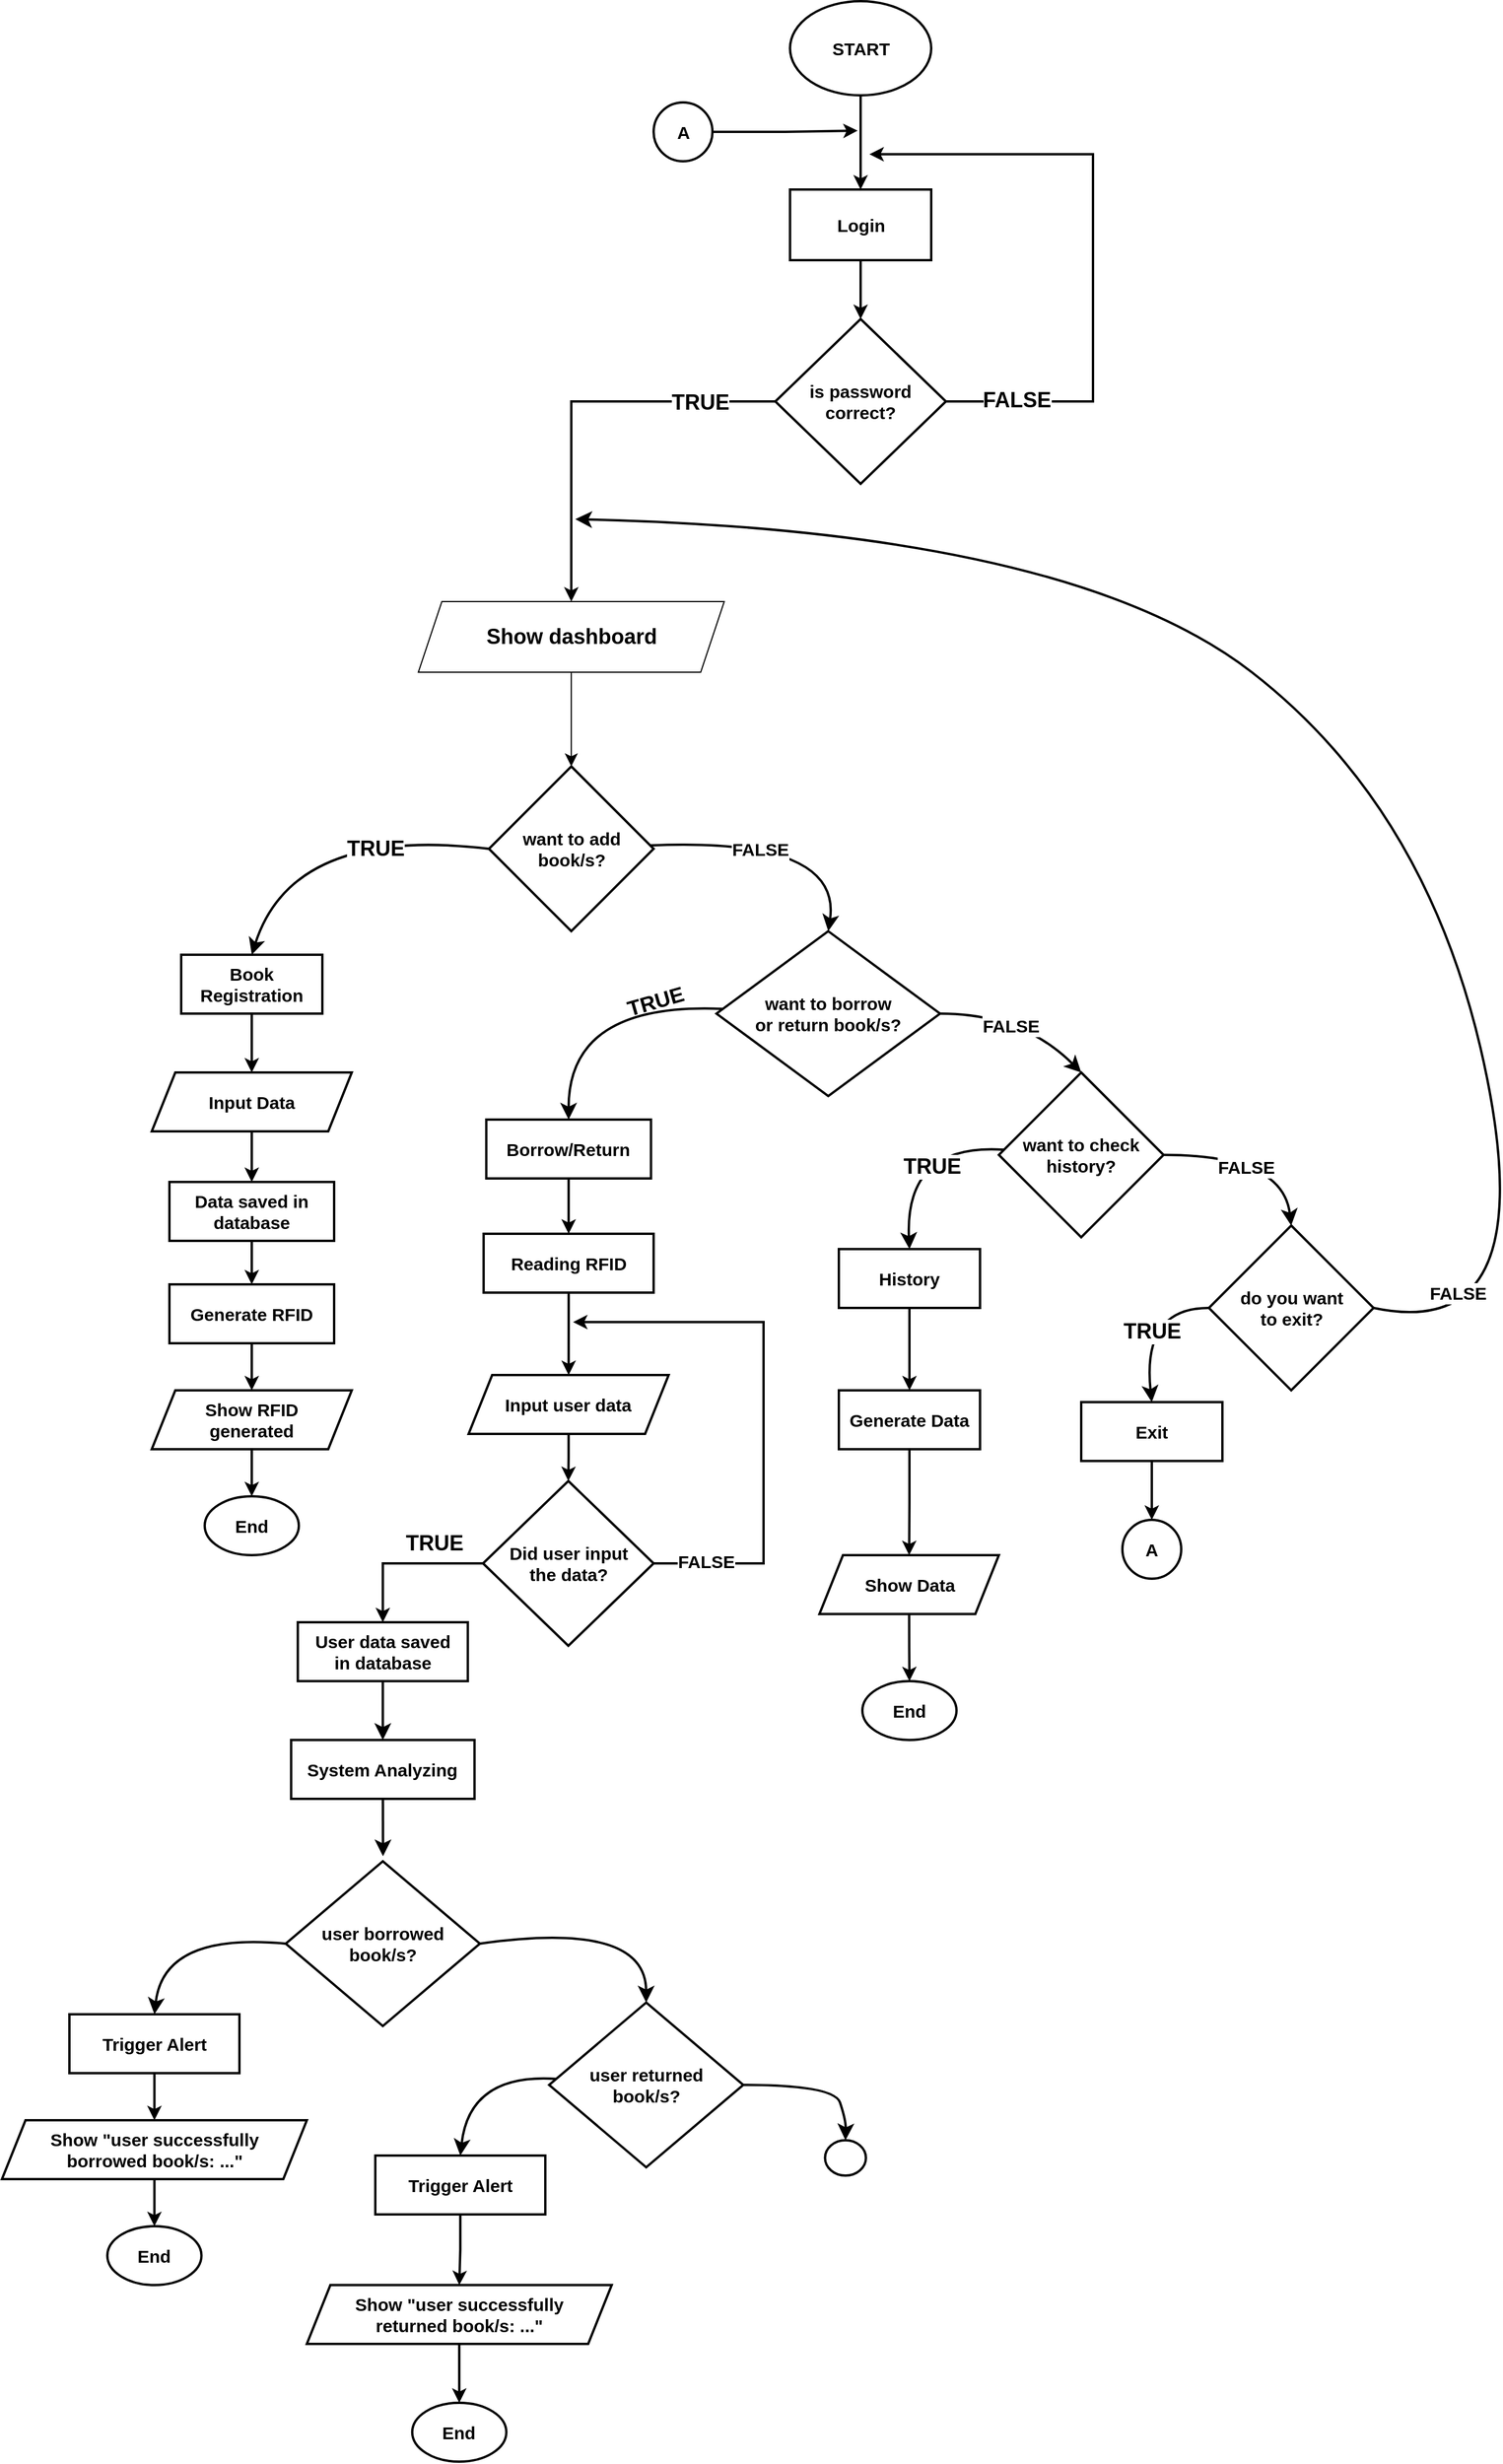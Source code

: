 <mxfile version="24.6.3" type="github">
  <diagram name="Page-1" id="PRXU1hZlVM8Uk4SJ7KCu">
    <mxGraphModel dx="1889" dy="1766" grid="1" gridSize="10" guides="1" tooltips="1" connect="1" arrows="1" fold="1" page="1" pageScale="1" pageWidth="827" pageHeight="1169" math="0" shadow="0">
      <root>
        <mxCell id="0" />
        <mxCell id="1" parent="0" />
        <mxCell id="YvSHBj9nITVbGV-RtpjT-1" style="edgeStyle=orthogonalEdgeStyle;rounded=0;orthogonalLoop=1;jettySize=auto;html=1;entryX=0.5;entryY=0;entryDx=0;entryDy=0;strokeWidth=2;" parent="1" source="RK07qviHWXPntt6VI_ai-1" target="RK07qviHWXPntt6VI_ai-3" edge="1">
          <mxGeometry relative="1" as="geometry" />
        </mxCell>
        <mxCell id="RK07qviHWXPntt6VI_ai-1" value="&lt;span style=&quot;font-size: 15px;&quot;&gt;&lt;font style=&quot;font-size: 15px;&quot;&gt;START&lt;/font&gt;&lt;/span&gt;" style="ellipse;whiteSpace=wrap;html=1;strokeWidth=2;fontSize=15;fontStyle=1" parent="1" vertex="1">
          <mxGeometry x="552.5" y="-570" width="120" height="80" as="geometry" />
        </mxCell>
        <mxCell id="POHbpeQ7061OKFFoYMC8-3" style="edgeStyle=orthogonalEdgeStyle;rounded=0;orthogonalLoop=1;jettySize=auto;html=1;entryX=0.5;entryY=0;entryDx=0;entryDy=0;strokeWidth=2;" parent="1" source="RK07qviHWXPntt6VI_ai-2" target="POHbpeQ7061OKFFoYMC8-2" edge="1">
          <mxGeometry relative="1" as="geometry" />
        </mxCell>
        <mxCell id="RK07qviHWXPntt6VI_ai-2" value="Input Data" style="shape=parallelogram;perimeter=parallelogramPerimeter;whiteSpace=wrap;html=1;fixedSize=1;strokeWidth=2;fontSize=15;fontStyle=1" parent="1" vertex="1">
          <mxGeometry x="10" y="340" width="170" height="50" as="geometry" />
        </mxCell>
        <mxCell id="YvSHBj9nITVbGV-RtpjT-2" style="edgeStyle=orthogonalEdgeStyle;rounded=0;orthogonalLoop=1;jettySize=auto;html=1;entryX=0.5;entryY=0;entryDx=0;entryDy=0;strokeWidth=2;" parent="1" source="RK07qviHWXPntt6VI_ai-3" target="RK07qviHWXPntt6VI_ai-4" edge="1">
          <mxGeometry relative="1" as="geometry" />
        </mxCell>
        <mxCell id="RK07qviHWXPntt6VI_ai-3" value="Login" style="rounded=0;whiteSpace=wrap;html=1;strokeWidth=2;fontSize=15;fontStyle=1" parent="1" vertex="1">
          <mxGeometry x="552.5" y="-410" width="120" height="60" as="geometry" />
        </mxCell>
        <mxCell id="YvSHBj9nITVbGV-RtpjT-3" style="edgeStyle=orthogonalEdgeStyle;rounded=0;orthogonalLoop=1;jettySize=auto;html=1;exitX=1;exitY=0.5;exitDx=0;exitDy=0;strokeWidth=2;" parent="1" source="RK07qviHWXPntt6VI_ai-4" edge="1">
          <mxGeometry relative="1" as="geometry">
            <mxPoint x="620" y="-440" as="targetPoint" />
            <Array as="points">
              <mxPoint x="810" y="-230" />
              <mxPoint x="810" y="-440" />
            </Array>
          </mxGeometry>
        </mxCell>
        <mxCell id="YvSHBj9nITVbGV-RtpjT-12" value="&lt;font style=&quot;font-size: 18px;&quot;&gt;FALSE&lt;/font&gt;" style="edgeLabel;html=1;align=center;verticalAlign=middle;resizable=0;points=[];fontSize=20;fontStyle=1" parent="YvSHBj9nITVbGV-RtpjT-3" vertex="1" connectable="0">
          <mxGeometry x="-0.794" y="2" relative="1" as="geometry">
            <mxPoint x="6" as="offset" />
          </mxGeometry>
        </mxCell>
        <mxCell id="YvSHBj9nITVbGV-RtpjT-11" style="edgeStyle=orthogonalEdgeStyle;rounded=0;orthogonalLoop=1;jettySize=auto;html=1;strokeWidth=2;entryX=0.5;entryY=0;entryDx=0;entryDy=0;exitX=0;exitY=0.5;exitDx=0;exitDy=0;" parent="1" source="RK07qviHWXPntt6VI_ai-4" edge="1" target="Vg0lB_qaHBw4f4yb_gA_-2">
          <mxGeometry relative="1" as="geometry">
            <mxPoint x="476" y="-50" as="targetPoint" />
          </mxGeometry>
        </mxCell>
        <mxCell id="YvSHBj9nITVbGV-RtpjT-13" value="&lt;font style=&quot;font-size: 18px;&quot;&gt;TRUE&lt;/font&gt;" style="edgeLabel;html=1;align=center;verticalAlign=middle;resizable=0;points=[];fontStyle=1" parent="YvSHBj9nITVbGV-RtpjT-11" vertex="1" connectable="0">
          <mxGeometry x="-0.621" y="1" relative="1" as="geometry">
            <mxPoint x="1" as="offset" />
          </mxGeometry>
        </mxCell>
        <mxCell id="RK07qviHWXPntt6VI_ai-4" value="is password correct?" style="rhombus;whiteSpace=wrap;html=1;strokeWidth=2;fontSize=15;fontStyle=1" parent="1" vertex="1">
          <mxGeometry x="540" y="-300" width="145" height="140" as="geometry" />
        </mxCell>
        <mxCell id="YvSHBj9nITVbGV-RtpjT-20" style="edgeStyle=orthogonalEdgeStyle;rounded=0;orthogonalLoop=1;jettySize=auto;html=1;entryX=0.5;entryY=0;entryDx=0;entryDy=0;strokeWidth=2;" parent="1" source="YvSHBj9nITVbGV-RtpjT-4" target="RK07qviHWXPntt6VI_ai-2" edge="1">
          <mxGeometry relative="1" as="geometry" />
        </mxCell>
        <mxCell id="YvSHBj9nITVbGV-RtpjT-4" value="Book Registration" style="rounded=0;whiteSpace=wrap;html=1;strokeWidth=2;fontSize=15;fontStyle=1" parent="1" vertex="1">
          <mxGeometry x="35" y="240" width="120" height="50" as="geometry" />
        </mxCell>
        <mxCell id="YvSHBj9nITVbGV-RtpjT-5" value="Borrow/Return" style="rounded=0;whiteSpace=wrap;html=1;strokeWidth=2;fontSize=15;fontStyle=1" parent="1" vertex="1">
          <mxGeometry x="294.32" y="380" width="140" height="50" as="geometry" />
        </mxCell>
        <mxCell id="YvSHBj9nITVbGV-RtpjT-25" style="edgeStyle=orthogonalEdgeStyle;rounded=0;orthogonalLoop=1;jettySize=auto;html=1;entryX=0.5;entryY=0;entryDx=0;entryDy=0;strokeWidth=2;" parent="1" source="YvSHBj9nITVbGV-RtpjT-6" target="YvSHBj9nITVbGV-RtpjT-24" edge="1">
          <mxGeometry relative="1" as="geometry" />
        </mxCell>
        <mxCell id="YvSHBj9nITVbGV-RtpjT-6" value="History" style="rounded=0;whiteSpace=wrap;html=1;strokeWidth=2;fontSize=15;fontStyle=1" parent="1" vertex="1">
          <mxGeometry x="594" y="490" width="120" height="50" as="geometry" />
        </mxCell>
        <mxCell id="YvSHBj9nITVbGV-RtpjT-16" style="edgeStyle=orthogonalEdgeStyle;rounded=0;orthogonalLoop=1;jettySize=auto;html=1;entryX=0.5;entryY=0;entryDx=0;entryDy=0;strokeWidth=2;" parent="1" source="YvSHBj9nITVbGV-RtpjT-7" target="YvSHBj9nITVbGV-RtpjT-15" edge="1">
          <mxGeometry relative="1" as="geometry" />
        </mxCell>
        <mxCell id="YvSHBj9nITVbGV-RtpjT-7" value="Exit" style="rounded=0;whiteSpace=wrap;html=1;strokeWidth=2;fontSize=15;fontStyle=1" parent="1" vertex="1">
          <mxGeometry x="800" y="620" width="120" height="50" as="geometry" />
        </mxCell>
        <mxCell id="POHbpeQ7061OKFFoYMC8-7" style="edgeStyle=orthogonalEdgeStyle;rounded=0;orthogonalLoop=1;jettySize=auto;html=1;entryX=0.5;entryY=0;entryDx=0;entryDy=0;strokeWidth=2;exitX=0.5;exitY=1;exitDx=0;exitDy=0;" parent="1" source="YvSHBj9nITVbGV-RtpjT-5" target="POHbpeQ7061OKFFoYMC8-6" edge="1">
          <mxGeometry relative="1" as="geometry">
            <mxPoint x="364.32" y="527" as="sourcePoint" />
          </mxGeometry>
        </mxCell>
        <mxCell id="YvSHBj9nITVbGV-RtpjT-15" value="&lt;font style=&quot;font-size: 15px;&quot;&gt;A&lt;/font&gt;" style="ellipse;whiteSpace=wrap;html=1;aspect=fixed;fontSize=15;fontStyle=1;strokeWidth=2;" parent="1" vertex="1">
          <mxGeometry x="835" y="720" width="50" height="50" as="geometry" />
        </mxCell>
        <mxCell id="YvSHBj9nITVbGV-RtpjT-18" style="edgeStyle=orthogonalEdgeStyle;rounded=0;orthogonalLoop=1;jettySize=auto;html=1;strokeWidth=2;" parent="1" source="YvSHBj9nITVbGV-RtpjT-17" edge="1">
          <mxGeometry relative="1" as="geometry">
            <mxPoint x="610" y="-460" as="targetPoint" />
          </mxGeometry>
        </mxCell>
        <mxCell id="YvSHBj9nITVbGV-RtpjT-17" value="&lt;font style=&quot;font-size: 15px;&quot;&gt;A&lt;/font&gt;" style="ellipse;whiteSpace=wrap;html=1;aspect=fixed;fontSize=15;fontStyle=1;strokeWidth=2;" parent="1" vertex="1">
          <mxGeometry x="436.57" y="-484" width="50" height="50" as="geometry" />
        </mxCell>
        <mxCell id="YvSHBj9nITVbGV-RtpjT-27" style="edgeStyle=orthogonalEdgeStyle;rounded=0;orthogonalLoop=1;jettySize=auto;html=1;strokeWidth=2;entryX=0.5;entryY=0;entryDx=0;entryDy=0;" parent="1" source="YvSHBj9nITVbGV-RtpjT-24" edge="1" target="YvSHBj9nITVbGV-RtpjT-31">
          <mxGeometry relative="1" as="geometry">
            <mxPoint x="654" y="691" as="targetPoint" />
          </mxGeometry>
        </mxCell>
        <mxCell id="YvSHBj9nITVbGV-RtpjT-24" value="Generate Data" style="rounded=0;whiteSpace=wrap;html=1;strokeWidth=2;fontSize=15;fontStyle=1" parent="1" vertex="1">
          <mxGeometry x="594" y="610" width="120" height="50" as="geometry" />
        </mxCell>
        <mxCell id="YvSHBj9nITVbGV-RtpjT-30" style="edgeStyle=orthogonalEdgeStyle;rounded=0;orthogonalLoop=1;jettySize=auto;html=1;entryX=0.5;entryY=0;entryDx=0;entryDy=0;strokeWidth=2;exitX=0.5;exitY=1;exitDx=0;exitDy=0;" parent="1" source="YvSHBj9nITVbGV-RtpjT-31" target="YvSHBj9nITVbGV-RtpjT-29" edge="1">
          <mxGeometry relative="1" as="geometry" />
        </mxCell>
        <mxCell id="YvSHBj9nITVbGV-RtpjT-29" value="&lt;span style=&quot;font-size: 15px;&quot;&gt;&lt;font style=&quot;font-size: 15px;&quot;&gt;End&lt;/font&gt;&lt;/span&gt;" style="ellipse;whiteSpace=wrap;html=1;strokeWidth=2;fontSize=15;fontStyle=1" parent="1" vertex="1">
          <mxGeometry x="614" y="857" width="80" height="50" as="geometry" />
        </mxCell>
        <mxCell id="YvSHBj9nITVbGV-RtpjT-31" value="Show Data" style="shape=parallelogram;perimeter=parallelogramPerimeter;whiteSpace=wrap;html=1;fixedSize=1;strokeWidth=2;fontSize=15;fontStyle=1" parent="1" vertex="1">
          <mxGeometry x="577.5" y="750" width="152.5" height="50" as="geometry" />
        </mxCell>
        <mxCell id="POHbpeQ7061OKFFoYMC8-2" value="Data saved in database" style="rounded=0;whiteSpace=wrap;html=1;strokeWidth=2;fontSize=15;fontStyle=1" parent="1" vertex="1">
          <mxGeometry x="25" y="433" width="140" height="50" as="geometry" />
        </mxCell>
        <mxCell id="POHbpeQ7061OKFFoYMC8-4" style="edgeStyle=orthogonalEdgeStyle;rounded=0;orthogonalLoop=1;jettySize=auto;html=1;entryX=0.5;entryY=0;entryDx=0;entryDy=0;strokeWidth=2;exitX=0.5;exitY=1;exitDx=0;exitDy=0;" parent="1" source="POHbpeQ7061OKFFoYMC8-2" target="POHbpeQ7061OKFFoYMC8-27" edge="1">
          <mxGeometry relative="1" as="geometry">
            <mxPoint x="95" y="551.5" as="sourcePoint" />
          </mxGeometry>
        </mxCell>
        <mxCell id="POHbpeQ7061OKFFoYMC8-5" value="&lt;span style=&quot;font-size: 15px;&quot;&gt;&lt;font style=&quot;font-size: 15px;&quot;&gt;End&lt;/font&gt;&lt;/span&gt;" style="ellipse;whiteSpace=wrap;html=1;strokeWidth=2;fontSize=15;fontStyle=1" parent="1" vertex="1">
          <mxGeometry x="55" y="700" width="80" height="50" as="geometry" />
        </mxCell>
        <mxCell id="POHbpeQ7061OKFFoYMC8-38" style="edgeStyle=orthogonalEdgeStyle;rounded=0;orthogonalLoop=1;jettySize=auto;html=1;entryX=0.5;entryY=0;entryDx=0;entryDy=0;strokeWidth=2;" parent="1" source="POHbpeQ7061OKFFoYMC8-6" target="POHbpeQ7061OKFFoYMC8-37" edge="1">
          <mxGeometry relative="1" as="geometry" />
        </mxCell>
        <mxCell id="POHbpeQ7061OKFFoYMC8-6" value="Reading RFID" style="rounded=0;whiteSpace=wrap;html=1;strokeWidth=2;fontSize=15;fontStyle=1" parent="1" vertex="1">
          <mxGeometry x="292.07" y="477" width="144.5" height="50" as="geometry" />
        </mxCell>
        <mxCell id="POHbpeQ7061OKFFoYMC8-28" style="edgeStyle=orthogonalEdgeStyle;rounded=0;orthogonalLoop=1;jettySize=auto;html=1;strokeWidth=2;entryX=0.5;entryY=0;entryDx=0;entryDy=0;" parent="1" source="POHbpeQ7061OKFFoYMC8-27" target="POHbpeQ7061OKFFoYMC8-29" edge="1">
          <mxGeometry relative="1" as="geometry">
            <mxPoint x="95" y="640" as="targetPoint" />
          </mxGeometry>
        </mxCell>
        <mxCell id="POHbpeQ7061OKFFoYMC8-27" value="Generate RFID" style="rounded=0;whiteSpace=wrap;html=1;strokeWidth=2;fontSize=15;fontStyle=1" parent="1" vertex="1">
          <mxGeometry x="25" y="520" width="140" height="50" as="geometry" />
        </mxCell>
        <mxCell id="POHbpeQ7061OKFFoYMC8-30" style="edgeStyle=orthogonalEdgeStyle;rounded=0;orthogonalLoop=1;jettySize=auto;html=1;strokeWidth=2;" parent="1" source="POHbpeQ7061OKFFoYMC8-29" target="POHbpeQ7061OKFFoYMC8-5" edge="1">
          <mxGeometry relative="1" as="geometry" />
        </mxCell>
        <mxCell id="POHbpeQ7061OKFFoYMC8-29" value="Show RFID&lt;div&gt;generated&lt;/div&gt;" style="shape=parallelogram;perimeter=parallelogramPerimeter;whiteSpace=wrap;html=1;fixedSize=1;strokeWidth=2;fontSize=15;fontStyle=1" parent="1" vertex="1">
          <mxGeometry x="10" y="610" width="170" height="50" as="geometry" />
        </mxCell>
        <mxCell id="POHbpeQ7061OKFFoYMC8-47" style="edgeStyle=orthogonalEdgeStyle;rounded=0;orthogonalLoop=1;jettySize=auto;html=1;entryX=0.5;entryY=0;entryDx=0;entryDy=0;strokeWidth=2;" parent="1" source="POHbpeQ7061OKFFoYMC8-37" target="POHbpeQ7061OKFFoYMC8-41" edge="1">
          <mxGeometry relative="1" as="geometry" />
        </mxCell>
        <mxCell id="POHbpeQ7061OKFFoYMC8-37" value="Input user data" style="shape=parallelogram;perimeter=parallelogramPerimeter;whiteSpace=wrap;html=1;fixedSize=1;strokeWidth=2;fontSize=15;fontStyle=1" parent="1" vertex="1">
          <mxGeometry x="279.32" y="597" width="170" height="50" as="geometry" />
        </mxCell>
        <mxCell id="Vg0lB_qaHBw4f4yb_gA_-39" style="edgeStyle=none;curved=1;rounded=0;orthogonalLoop=1;jettySize=auto;html=1;entryX=0.5;entryY=0;entryDx=0;entryDy=0;fontSize=12;startSize=8;endSize=8;strokeWidth=2;" edge="1" parent="1" source="POHbpeQ7061OKFFoYMC8-39" target="Vg0lB_qaHBw4f4yb_gA_-45">
          <mxGeometry relative="1" as="geometry" />
        </mxCell>
        <mxCell id="POHbpeQ7061OKFFoYMC8-39" value="User data saved&lt;div&gt;in database&lt;/div&gt;" style="rounded=0;whiteSpace=wrap;html=1;strokeWidth=2;fontSize=15;fontStyle=1" parent="1" vertex="1">
          <mxGeometry x="134.14" y="807" width="144.5" height="50" as="geometry" />
        </mxCell>
        <mxCell id="POHbpeQ7061OKFFoYMC8-42" style="edgeStyle=orthogonalEdgeStyle;rounded=0;orthogonalLoop=1;jettySize=auto;html=1;entryX=0.5;entryY=0;entryDx=0;entryDy=0;strokeWidth=2;exitX=0;exitY=0.5;exitDx=0;exitDy=0;" parent="1" source="POHbpeQ7061OKFFoYMC8-41" target="POHbpeQ7061OKFFoYMC8-39" edge="1">
          <mxGeometry relative="1" as="geometry">
            <mxPoint x="338.39" y="840.0" as="sourcePoint" />
          </mxGeometry>
        </mxCell>
        <mxCell id="POHbpeQ7061OKFFoYMC8-51" value="&lt;span style=&quot;font-size: 18px;&quot;&gt;&lt;b&gt;TRUE&lt;/b&gt;&lt;/span&gt;" style="edgeLabel;html=1;align=center;verticalAlign=middle;resizable=0;points=[];rotation=-16;" parent="POHbpeQ7061OKFFoYMC8-42" vertex="1" connectable="0">
          <mxGeometry x="-0.425" y="1" relative="1" as="geometry">
            <mxPoint x="185" y="-478" as="offset" />
          </mxGeometry>
        </mxCell>
        <mxCell id="POHbpeQ7061OKFFoYMC8-49" style="edgeStyle=orthogonalEdgeStyle;rounded=0;orthogonalLoop=1;jettySize=auto;html=1;exitX=1;exitY=0.5;exitDx=0;exitDy=0;strokeWidth=2;" parent="1" source="POHbpeQ7061OKFFoYMC8-41" edge="1">
          <mxGeometry relative="1" as="geometry">
            <mxPoint x="368.07" y="552" as="targetPoint" />
            <mxPoint x="367.32" y="807" as="sourcePoint" />
            <Array as="points">
              <mxPoint x="530" y="757" />
              <mxPoint x="530" y="552" />
            </Array>
          </mxGeometry>
        </mxCell>
        <mxCell id="POHbpeQ7061OKFFoYMC8-50" value="&lt;font style=&quot;font-size: 15px;&quot;&gt;FALSE&lt;/font&gt;" style="edgeLabel;html=1;align=center;verticalAlign=middle;resizable=0;points=[];fontStyle=1" parent="POHbpeQ7061OKFFoYMC8-49" vertex="1" connectable="0">
          <mxGeometry x="-0.833" y="1" relative="1" as="geometry">
            <mxPoint x="6" y="-1" as="offset" />
          </mxGeometry>
        </mxCell>
        <mxCell id="POHbpeQ7061OKFFoYMC8-41" value="Did user input&lt;div&gt;the data?&lt;/div&gt;" style="rhombus;whiteSpace=wrap;html=1;strokeWidth=2;fontSize=15;fontStyle=1" parent="1" vertex="1">
          <mxGeometry x="291.57" y="687" width="145" height="140" as="geometry" />
        </mxCell>
        <mxCell id="POHbpeQ7061OKFFoYMC8-46" style="edgeStyle=orthogonalEdgeStyle;rounded=0;orthogonalLoop=1;jettySize=auto;html=1;entryX=0.5;entryY=0;entryDx=0;entryDy=0;strokeWidth=2;" parent="1" source="POHbpeQ7061OKFFoYMC8-43" target="POHbpeQ7061OKFFoYMC8-45" edge="1">
          <mxGeometry relative="1" as="geometry" />
        </mxCell>
        <mxCell id="POHbpeQ7061OKFFoYMC8-43" value="Trigger Alert" style="rounded=0;whiteSpace=wrap;html=1;strokeWidth=2;fontSize=15;fontStyle=1" parent="1" vertex="1">
          <mxGeometry x="200" y="1260" width="144.5" height="50" as="geometry" />
        </mxCell>
        <mxCell id="POHbpeQ7061OKFFoYMC8-53" style="edgeStyle=orthogonalEdgeStyle;rounded=0;orthogonalLoop=1;jettySize=auto;html=1;entryX=0.5;entryY=0;entryDx=0;entryDy=0;strokeWidth=2;" parent="1" source="POHbpeQ7061OKFFoYMC8-45" target="POHbpeQ7061OKFFoYMC8-52" edge="1">
          <mxGeometry relative="1" as="geometry" />
        </mxCell>
        <mxCell id="POHbpeQ7061OKFFoYMC8-45" value="Show &quot;user&amp;nbsp;successfully&lt;div&gt;returned book/s: ...&quot;&lt;/div&gt;" style="shape=parallelogram;perimeter=parallelogramPerimeter;whiteSpace=wrap;html=1;fixedSize=1;strokeWidth=2;fontSize=15;fontStyle=1" parent="1" vertex="1">
          <mxGeometry x="141.81" y="1370" width="259.13" height="50" as="geometry" />
        </mxCell>
        <mxCell id="POHbpeQ7061OKFFoYMC8-52" value="&lt;span style=&quot;font-size: 15px;&quot;&gt;&lt;font style=&quot;font-size: 15px;&quot;&gt;End&lt;/font&gt;&lt;/span&gt;" style="ellipse;whiteSpace=wrap;html=1;strokeWidth=2;fontSize=15;fontStyle=1" parent="1" vertex="1">
          <mxGeometry x="231.37" y="1470" width="80" height="50" as="geometry" />
        </mxCell>
        <mxCell id="Vg0lB_qaHBw4f4yb_gA_-15" style="edgeStyle=none;curved=1;rounded=0;orthogonalLoop=1;jettySize=auto;html=1;entryX=0.5;entryY=0;entryDx=0;entryDy=0;fontSize=12;startSize=8;endSize=8;strokeWidth=2;" edge="1" parent="1" source="Vg0lB_qaHBw4f4yb_gA_-1" target="Vg0lB_qaHBw4f4yb_gA_-9">
          <mxGeometry relative="1" as="geometry">
            <Array as="points">
              <mxPoint x="597" y="140" />
            </Array>
          </mxGeometry>
        </mxCell>
        <mxCell id="Vg0lB_qaHBw4f4yb_gA_-22" style="edgeStyle=none;curved=1;rounded=0;orthogonalLoop=1;jettySize=auto;html=1;entryX=0.5;entryY=0;entryDx=0;entryDy=0;fontSize=12;startSize=8;endSize=8;strokeWidth=2;exitX=0;exitY=0.5;exitDx=0;exitDy=0;" edge="1" parent="1" source="Vg0lB_qaHBw4f4yb_gA_-1" target="YvSHBj9nITVbGV-RtpjT-4">
          <mxGeometry relative="1" as="geometry">
            <Array as="points">
              <mxPoint x="130" y="130" />
            </Array>
          </mxGeometry>
        </mxCell>
        <mxCell id="Vg0lB_qaHBw4f4yb_gA_-1" value="want to add&lt;div style=&quot;font-size: 15px;&quot;&gt;book/s?&lt;/div&gt;" style="rhombus;whiteSpace=wrap;html=1;strokeWidth=2;fontSize=15;fontStyle=1" vertex="1" parent="1">
          <mxGeometry x="296.57" y="80" width="140" height="140" as="geometry" />
        </mxCell>
        <mxCell id="Vg0lB_qaHBw4f4yb_gA_-3" style="edgeStyle=none;curved=1;rounded=0;orthogonalLoop=1;jettySize=auto;html=1;entryX=0.5;entryY=0;entryDx=0;entryDy=0;fontSize=12;startSize=8;endSize=8;" edge="1" parent="1" source="Vg0lB_qaHBw4f4yb_gA_-2" target="Vg0lB_qaHBw4f4yb_gA_-1">
          <mxGeometry relative="1" as="geometry" />
        </mxCell>
        <mxCell id="Vg0lB_qaHBw4f4yb_gA_-2" value="Show dashboard" style="shape=parallelogram;perimeter=parallelogramPerimeter;whiteSpace=wrap;html=1;fixedSize=1;fontSize=18;fontStyle=1" vertex="1" parent="1">
          <mxGeometry x="236.57" y="-60" width="260" height="60" as="geometry" />
        </mxCell>
        <mxCell id="Vg0lB_qaHBw4f4yb_gA_-16" style="edgeStyle=none;curved=1;rounded=0;orthogonalLoop=1;jettySize=auto;html=1;entryX=0.5;entryY=0;entryDx=0;entryDy=0;fontSize=12;startSize=8;endSize=8;strokeWidth=2;" edge="1" parent="1" source="Vg0lB_qaHBw4f4yb_gA_-9" target="Vg0lB_qaHBw4f4yb_gA_-12">
          <mxGeometry relative="1" as="geometry">
            <Array as="points">
              <mxPoint x="750" y="290" />
            </Array>
          </mxGeometry>
        </mxCell>
        <mxCell id="Vg0lB_qaHBw4f4yb_gA_-21" style="edgeStyle=none;curved=1;rounded=0;orthogonalLoop=1;jettySize=auto;html=1;entryX=0.5;entryY=0;entryDx=0;entryDy=0;fontSize=12;startSize=8;endSize=8;strokeWidth=2;" edge="1" parent="1" source="Vg0lB_qaHBw4f4yb_gA_-9" target="YvSHBj9nITVbGV-RtpjT-5">
          <mxGeometry relative="1" as="geometry">
            <Array as="points">
              <mxPoint x="364" y="280" />
            </Array>
          </mxGeometry>
        </mxCell>
        <mxCell id="Vg0lB_qaHBw4f4yb_gA_-9" value="want to borrow or&amp;nbsp;&lt;span style=&quot;background-color: initial;&quot;&gt;return&amp;nbsp;&lt;/span&gt;&lt;span style=&quot;background-color: initial;&quot;&gt;book/s?&lt;/span&gt;" style="rhombus;whiteSpace=wrap;html=1;strokeWidth=2;fontSize=15;fontStyle=1" vertex="1" parent="1">
          <mxGeometry x="490" y="220" width="190" height="140" as="geometry" />
        </mxCell>
        <mxCell id="Vg0lB_qaHBw4f4yb_gA_-17" style="edgeStyle=none;curved=1;rounded=0;orthogonalLoop=1;jettySize=auto;html=1;entryX=0.5;entryY=0;entryDx=0;entryDy=0;fontSize=12;startSize=8;endSize=8;strokeWidth=2;exitX=1;exitY=0.5;exitDx=0;exitDy=0;" edge="1" parent="1" source="Vg0lB_qaHBw4f4yb_gA_-12" target="Vg0lB_qaHBw4f4yb_gA_-13">
          <mxGeometry relative="1" as="geometry">
            <mxPoint x="901.5" y="410.0" as="sourcePoint" />
            <Array as="points">
              <mxPoint x="971.5" y="410" />
            </Array>
          </mxGeometry>
        </mxCell>
        <mxCell id="Vg0lB_qaHBw4f4yb_gA_-20" style="edgeStyle=none;curved=1;rounded=0;orthogonalLoop=1;jettySize=auto;html=1;entryX=0.5;entryY=0;entryDx=0;entryDy=0;fontSize=12;startSize=8;endSize=8;strokeWidth=2;" edge="1" parent="1" source="Vg0lB_qaHBw4f4yb_gA_-12" target="YvSHBj9nITVbGV-RtpjT-6">
          <mxGeometry relative="1" as="geometry">
            <Array as="points">
              <mxPoint x="650" y="400" />
            </Array>
          </mxGeometry>
        </mxCell>
        <mxCell id="Vg0lB_qaHBw4f4yb_gA_-12" value="want to check&lt;div style=&quot;font-size: 15px;&quot;&gt;history?&lt;/div&gt;" style="rhombus;whiteSpace=wrap;html=1;strokeWidth=2;fontSize=15;fontStyle=1" vertex="1" parent="1">
          <mxGeometry x="730" y="340" width="140" height="140" as="geometry" />
        </mxCell>
        <mxCell id="Vg0lB_qaHBw4f4yb_gA_-19" style="edgeStyle=none;curved=1;rounded=0;orthogonalLoop=1;jettySize=auto;html=1;entryX=0.5;entryY=0;entryDx=0;entryDy=0;fontSize=12;startSize=8;endSize=8;strokeWidth=2;" edge="1" parent="1" source="Vg0lB_qaHBw4f4yb_gA_-13" target="YvSHBj9nITVbGV-RtpjT-7">
          <mxGeometry relative="1" as="geometry">
            <Array as="points">
              <mxPoint x="851.5" y="540" />
            </Array>
          </mxGeometry>
        </mxCell>
        <mxCell id="Vg0lB_qaHBw4f4yb_gA_-23" style="edgeStyle=none;curved=1;rounded=0;orthogonalLoop=1;jettySize=auto;html=1;fontSize=12;startSize=8;endSize=8;exitX=1;exitY=0.5;exitDx=0;exitDy=0;strokeWidth=2;" edge="1" parent="1" source="Vg0lB_qaHBw4f4yb_gA_-13">
          <mxGeometry relative="1" as="geometry">
            <mxPoint x="370" y="-130" as="targetPoint" />
            <Array as="points">
              <mxPoint x="1190" y="570" />
              <mxPoint x="1100" y="120" />
              <mxPoint x="790" y="-120" />
            </Array>
          </mxGeometry>
        </mxCell>
        <mxCell id="Vg0lB_qaHBw4f4yb_gA_-13" value="do you want&lt;div style=&quot;font-size: 15px;&quot;&gt;to exit?&lt;/div&gt;" style="rhombus;whiteSpace=wrap;html=1;strokeWidth=2;fontSize=15;fontStyle=1" vertex="1" parent="1">
          <mxGeometry x="908.5" y="470" width="140" height="140" as="geometry" />
        </mxCell>
        <mxCell id="Vg0lB_qaHBw4f4yb_gA_-24" value="&lt;font style=&quot;font-size: 15px;&quot;&gt;FALSE&lt;/font&gt;" style="edgeLabel;html=1;align=center;verticalAlign=middle;resizable=0;points=[];fontStyle=1" vertex="1" connectable="0" parent="1">
          <mxGeometry x="740.0" y="300.0" as="geometry" />
        </mxCell>
        <mxCell id="Vg0lB_qaHBw4f4yb_gA_-25" value="&lt;font style=&quot;font-size: 15px;&quot;&gt;FALSE&lt;/font&gt;" style="edgeLabel;html=1;align=center;verticalAlign=middle;resizable=0;points=[];fontStyle=1" vertex="1" connectable="0" parent="1">
          <mxGeometry x="940.0" y="420.0" as="geometry" />
        </mxCell>
        <mxCell id="Vg0lB_qaHBw4f4yb_gA_-26" value="&lt;font style=&quot;font-size: 15px;&quot;&gt;FALSE&lt;/font&gt;" style="edgeLabel;html=1;align=center;verticalAlign=middle;resizable=0;points=[];fontStyle=1" vertex="1" connectable="0" parent="1">
          <mxGeometry x="1120" y="527.0" as="geometry" />
        </mxCell>
        <mxCell id="Vg0lB_qaHBw4f4yb_gA_-27" value="&lt;font style=&quot;font-size: 15px;&quot;&gt;FALSE&lt;/font&gt;" style="edgeLabel;html=1;align=center;verticalAlign=middle;resizable=0;points=[];fontStyle=1" vertex="1" connectable="0" parent="1">
          <mxGeometry x="527.0" y="150.0" as="geometry" />
        </mxCell>
        <mxCell id="Vg0lB_qaHBw4f4yb_gA_-28" value="&lt;span style=&quot;font-size: 18px;&quot;&gt;&lt;b&gt;TRUE&lt;/b&gt;&lt;/span&gt;" style="edgeLabel;html=1;align=center;verticalAlign=middle;resizable=0;points=[];" vertex="1" connectable="0" parent="1">
          <mxGeometry x="200.0" y="150.0" as="geometry" />
        </mxCell>
        <mxCell id="Vg0lB_qaHBw4f4yb_gA_-29" value="&lt;span style=&quot;font-size: 18px;&quot;&gt;&lt;b&gt;TRUE&lt;/b&gt;&lt;/span&gt;" style="edgeLabel;html=1;align=center;verticalAlign=middle;resizable=0;points=[];" vertex="1" connectable="0" parent="1">
          <mxGeometry x="250.0" y="740.0" as="geometry" />
        </mxCell>
        <mxCell id="Vg0lB_qaHBw4f4yb_gA_-30" value="&lt;span style=&quot;font-size: 18px;&quot;&gt;&lt;b&gt;TRUE&lt;/b&gt;&lt;/span&gt;" style="edgeLabel;html=1;align=center;verticalAlign=middle;resizable=0;points=[];" vertex="1" connectable="0" parent="1">
          <mxGeometry x="672.5" y="420.0" as="geometry" />
        </mxCell>
        <mxCell id="Vg0lB_qaHBw4f4yb_gA_-31" value="&lt;span style=&quot;font-size: 18px;&quot;&gt;&lt;b&gt;TRUE&lt;/b&gt;&lt;/span&gt;" style="edgeLabel;html=1;align=center;verticalAlign=middle;resizable=0;points=[];" vertex="1" connectable="0" parent="1">
          <mxGeometry x="860.0" y="560.0" as="geometry" />
        </mxCell>
        <mxCell id="Vg0lB_qaHBw4f4yb_gA_-33" style="edgeStyle=orthogonalEdgeStyle;rounded=0;orthogonalLoop=1;jettySize=auto;html=1;entryX=0.5;entryY=0;entryDx=0;entryDy=0;strokeWidth=2;" edge="1" parent="1" source="Vg0lB_qaHBw4f4yb_gA_-34" target="Vg0lB_qaHBw4f4yb_gA_-36">
          <mxGeometry relative="1" as="geometry" />
        </mxCell>
        <mxCell id="Vg0lB_qaHBw4f4yb_gA_-34" value="Trigger Alert" style="rounded=0;whiteSpace=wrap;html=1;strokeWidth=2;fontSize=15;fontStyle=1" vertex="1" parent="1">
          <mxGeometry x="-60.0" y="1140" width="144.5" height="50" as="geometry" />
        </mxCell>
        <mxCell id="Vg0lB_qaHBw4f4yb_gA_-35" style="edgeStyle=orthogonalEdgeStyle;rounded=0;orthogonalLoop=1;jettySize=auto;html=1;entryX=0.5;entryY=0;entryDx=0;entryDy=0;strokeWidth=2;" edge="1" parent="1" source="Vg0lB_qaHBw4f4yb_gA_-36" target="Vg0lB_qaHBw4f4yb_gA_-37">
          <mxGeometry relative="1" as="geometry" />
        </mxCell>
        <mxCell id="Vg0lB_qaHBw4f4yb_gA_-36" value="Show &quot;user&amp;nbsp;successfully&lt;div&gt;borrowed book/s: ...&quot;&lt;/div&gt;" style="shape=parallelogram;perimeter=parallelogramPerimeter;whiteSpace=wrap;html=1;fixedSize=1;strokeWidth=2;fontSize=15;fontStyle=1" vertex="1" parent="1">
          <mxGeometry x="-117.32" y="1230" width="259.13" height="50" as="geometry" />
        </mxCell>
        <mxCell id="Vg0lB_qaHBw4f4yb_gA_-37" value="&lt;span style=&quot;font-size: 15px;&quot;&gt;&lt;font style=&quot;font-size: 15px;&quot;&gt;End&lt;/font&gt;&lt;/span&gt;" style="ellipse;whiteSpace=wrap;html=1;strokeWidth=2;fontSize=15;fontStyle=1" vertex="1" parent="1">
          <mxGeometry x="-27.76" y="1320" width="80" height="50" as="geometry" />
        </mxCell>
        <mxCell id="Vg0lB_qaHBw4f4yb_gA_-42" style="edgeStyle=none;curved=1;rounded=0;orthogonalLoop=1;jettySize=auto;html=1;exitX=1;exitY=0.5;exitDx=0;exitDy=0;entryX=0.5;entryY=0;entryDx=0;entryDy=0;fontSize=12;startSize=8;endSize=8;strokeWidth=2;" edge="1" parent="1" source="Vg0lB_qaHBw4f4yb_gA_-38" target="Vg0lB_qaHBw4f4yb_gA_-41">
          <mxGeometry relative="1" as="geometry">
            <Array as="points">
              <mxPoint x="430" y="1060" />
            </Array>
          </mxGeometry>
        </mxCell>
        <mxCell id="Vg0lB_qaHBw4f4yb_gA_-43" style="edgeStyle=none;curved=1;rounded=0;orthogonalLoop=1;jettySize=auto;html=1;entryX=0.5;entryY=0;entryDx=0;entryDy=0;fontSize=12;startSize=8;endSize=8;exitX=0;exitY=0.5;exitDx=0;exitDy=0;strokeWidth=2;" edge="1" parent="1" source="Vg0lB_qaHBw4f4yb_gA_-38" target="Vg0lB_qaHBw4f4yb_gA_-34">
          <mxGeometry relative="1" as="geometry">
            <Array as="points">
              <mxPoint x="20" y="1070" />
            </Array>
          </mxGeometry>
        </mxCell>
        <mxCell id="Vg0lB_qaHBw4f4yb_gA_-38" value="user borrowed&lt;div&gt;book/s?&lt;/div&gt;" style="rhombus;whiteSpace=wrap;html=1;strokeWidth=2;fontSize=15;fontStyle=1" vertex="1" parent="1">
          <mxGeometry x="123.89" y="1010" width="165" height="140" as="geometry" />
        </mxCell>
        <mxCell id="Vg0lB_qaHBw4f4yb_gA_-44" style="edgeStyle=none;curved=1;rounded=0;orthogonalLoop=1;jettySize=auto;html=1;entryX=0.5;entryY=0;entryDx=0;entryDy=0;fontSize=12;startSize=8;endSize=8;strokeWidth=2;" edge="1" parent="1" source="Vg0lB_qaHBw4f4yb_gA_-41" target="POHbpeQ7061OKFFoYMC8-43">
          <mxGeometry relative="1" as="geometry">
            <Array as="points">
              <mxPoint x="280" y="1190" />
            </Array>
          </mxGeometry>
        </mxCell>
        <mxCell id="Vg0lB_qaHBw4f4yb_gA_-48" value="" style="edgeStyle=none;curved=1;rounded=0;orthogonalLoop=1;jettySize=auto;html=1;fontSize=12;startSize=8;endSize=8;strokeWidth=2;" edge="1" parent="1" source="Vg0lB_qaHBw4f4yb_gA_-41" target="Vg0lB_qaHBw4f4yb_gA_-47">
          <mxGeometry relative="1" as="geometry">
            <Array as="points">
              <mxPoint x="590" y="1200" />
              <mxPoint x="600" y="1230" />
            </Array>
          </mxGeometry>
        </mxCell>
        <mxCell id="Vg0lB_qaHBw4f4yb_gA_-41" value="user returned&lt;div&gt;book/s?&lt;/div&gt;" style="rhombus;whiteSpace=wrap;html=1;strokeWidth=2;fontSize=15;fontStyle=1" vertex="1" parent="1">
          <mxGeometry x="347.75" y="1130" width="165" height="140" as="geometry" />
        </mxCell>
        <mxCell id="Vg0lB_qaHBw4f4yb_gA_-45" value="System Analyzing" style="rounded=0;whiteSpace=wrap;html=1;strokeWidth=2;fontSize=15;fontStyle=1" vertex="1" parent="1">
          <mxGeometry x="128.45" y="907" width="155.87" height="50" as="geometry" />
        </mxCell>
        <mxCell id="Vg0lB_qaHBw4f4yb_gA_-46" style="edgeStyle=none;curved=1;rounded=0;orthogonalLoop=1;jettySize=auto;html=1;entryX=0.501;entryY=-0.03;entryDx=0;entryDy=0;entryPerimeter=0;fontSize=12;startSize=8;endSize=8;strokeWidth=2;" edge="1" parent="1" source="Vg0lB_qaHBw4f4yb_gA_-45" target="Vg0lB_qaHBw4f4yb_gA_-38">
          <mxGeometry relative="1" as="geometry" />
        </mxCell>
        <mxCell id="Vg0lB_qaHBw4f4yb_gA_-47" value="" style="ellipse;whiteSpace=wrap;html=1;fontSize=15;strokeWidth=2;fontStyle=1;" vertex="1" parent="1">
          <mxGeometry x="582.25" y="1247" width="34.75" height="30" as="geometry" />
        </mxCell>
      </root>
    </mxGraphModel>
  </diagram>
</mxfile>
